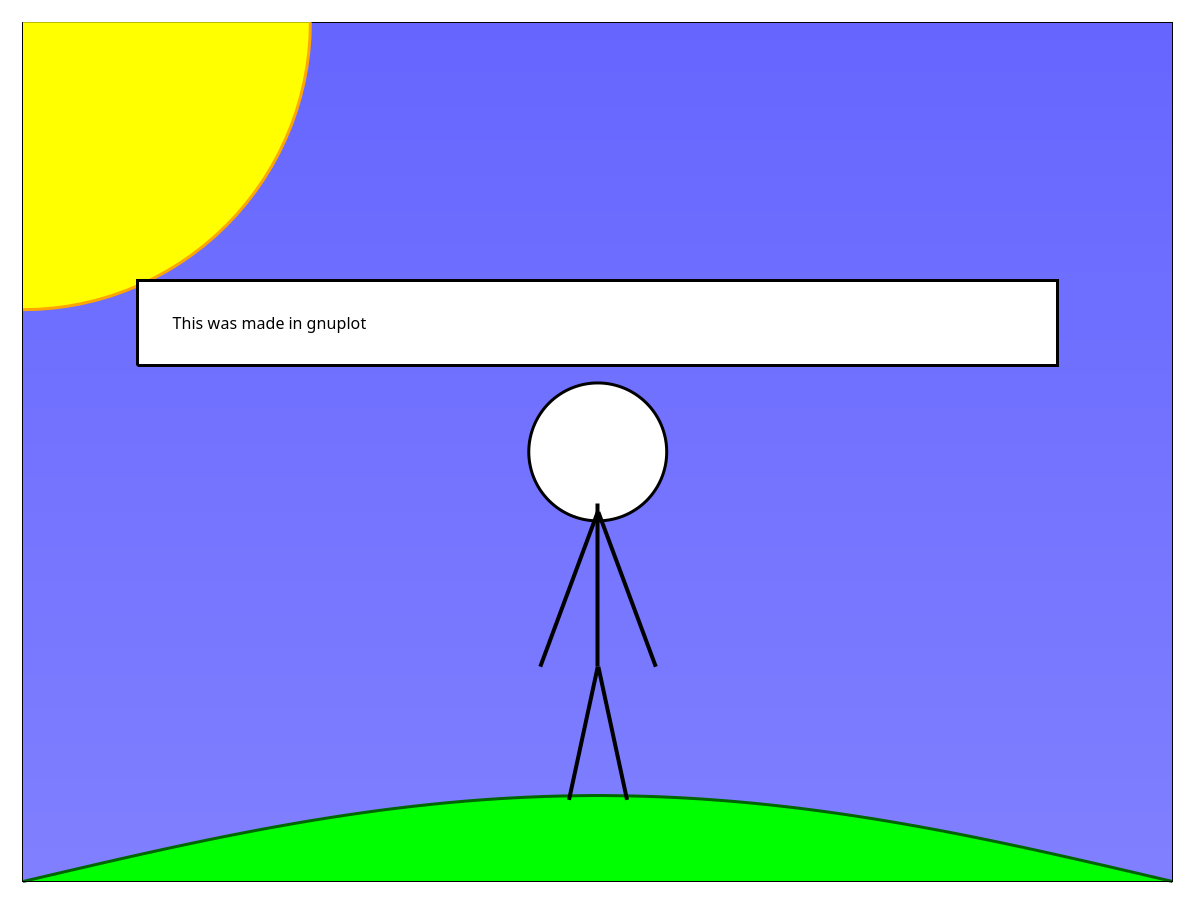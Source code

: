 set terminal pngcairo size 500, 500 font "Helvetica, 20"
set output "check.png"

unset xtics
unset ytics
unset key

set samples 100
set isosample 1000,1000
set xrange [0:1]
set yrange [0:1]
set palette defined (0 "white", 1 "blue")
set autoscale cbfix
unset colorbox

# sun
set object 1 circle at 0,1 size 0.25 fc rgb "yellow" fs solid 1.0 front
set object 2 circle at 0,1 size 0.25 lw 3 fs empty border lc rgb "orange" front

# head
set object 3 circle at 0.5, 0.5 size 0.06 fc rgb "white" fs solid 1.0 front
set object 4 circle at 0.5, 0.5 size 0.06 lw 3 fs empty border lc rgb "black" front

# textbox
set object 5 rect from 0.1, 0.6 to 0.9, 0.7 fc rgb "white" fs solid 1.0 front
set object 6 rect from 0.1, 0.6 to 0.9, 0.7 lw 3 fs empty border lc rgb "black" front

# text
set label "This was made in gnuplot" at 0.13, 0.65 front

# body
set arrow from 0.5, 0.44 to 0.5, 0.25 nohead lw 4 front

# arms
set arrow from 0.5005, 0.43 to 0.5505, 0.25 nohead lw 4 front
set arrow from 0.5, 0.43 to 0.45, 0.25 nohead lw 4 front

# legs
set arrow from 0.5, 0.25 to 0.475, 0.095 nohead lw 4 front
set arrow from 0.5005, 0.25 to 0.5255, 0.095 nohead lw 4 front

plot '++' using 1:2:2 with image, \
     0.1*sin(pi*x) w filledcu linecolor rgb "green", \
     0.1*sin(pi*x) w l lw 3 lc rgb "dark-green"
